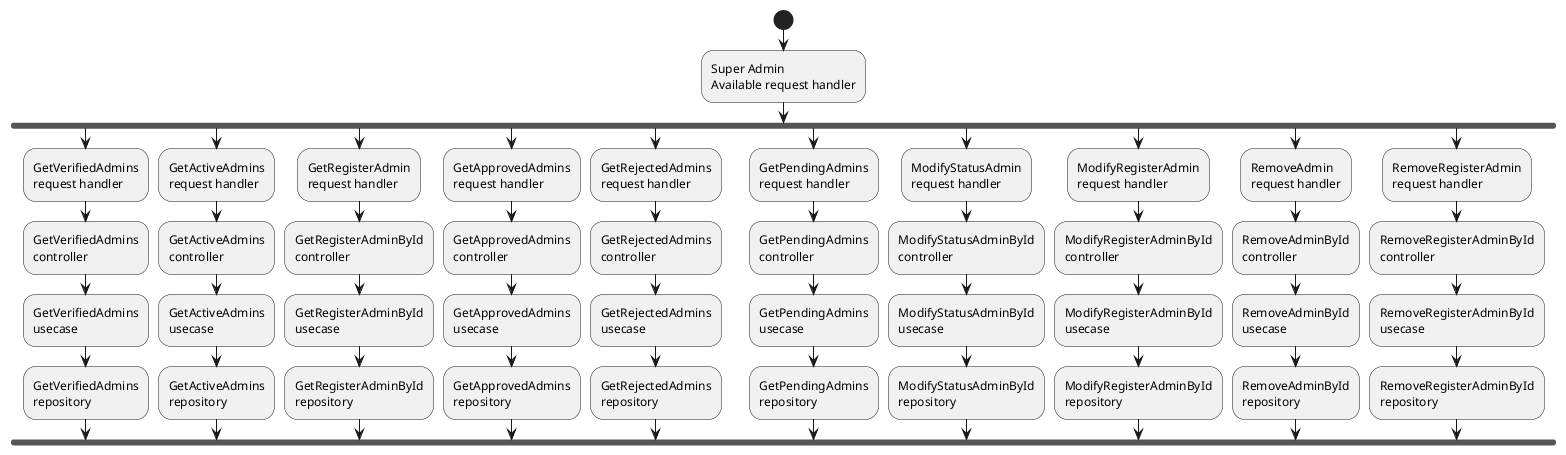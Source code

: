 @startuml
'https://plantuml.com/activity-diagram-beta

start
:Super Admin
Available request handler;
fork
:GetVerifiedAdmins
request handler;
    :GetVerifiedAdmins
    controller;
        :GetVerifiedAdmins
        usecase;
            :GetVerifiedAdmins
            repository;
fork again
:GetActiveAdmins
request handler;
    :GetActiveAdmins
    controller;
        :GetActiveAdmins
        usecase;
            :GetActiveAdmins
            repository;
fork again
:GetRegisterAdmin
request handler;
    :GetRegisterAdminById
    controller;
        :GetRegisterAdminById
        usecase;
            :GetRegisterAdminById
            repository;
fork again
:GetApprovedAdmins
request handler;
    :GetApprovedAdmins
    controller;
        :GetApprovedAdmins
        usecase;
            :GetApprovedAdmins
            repository;
fork again
:GetRejectedAdmins
request handler;
    :GetRejectedAdmins
    controller;
        :GetRejectedAdmins
        usecase;
            :GetRejectedAdmins
            repository;
fork again
:GetPendingAdmins
request handler;
    :GetPendingAdmins
    controller;
        :GetPendingAdmins
        usecase;
            :GetPendingAdmins
            repository;

fork again
:ModifyStatusAdmin
request handler;
    :ModifyStatusAdminById
    controller;
        :ModifyStatusAdminById
        usecase;
            :ModifyStatusAdminById
            repository;
fork again
:ModifyRegisterAdmin
request handler;
    :ModifyRegisterAdminById
    controller;
        :ModifyRegisterAdminById
        usecase;
            :ModifyRegisterAdminById
            repository;
fork again
:RemoveAdmin
request handler;
    :RemoveAdminById
    controller;
        :RemoveAdminById
        usecase;
            :RemoveAdminById
            repository;
fork again
:RemoveRegisterAdmin
request handler;
    :RemoveRegisterAdminById
    controller;
        :RemoveRegisterAdminById
        usecase;
            :RemoveRegisterAdminById
            repository;
end fork
@enduml

